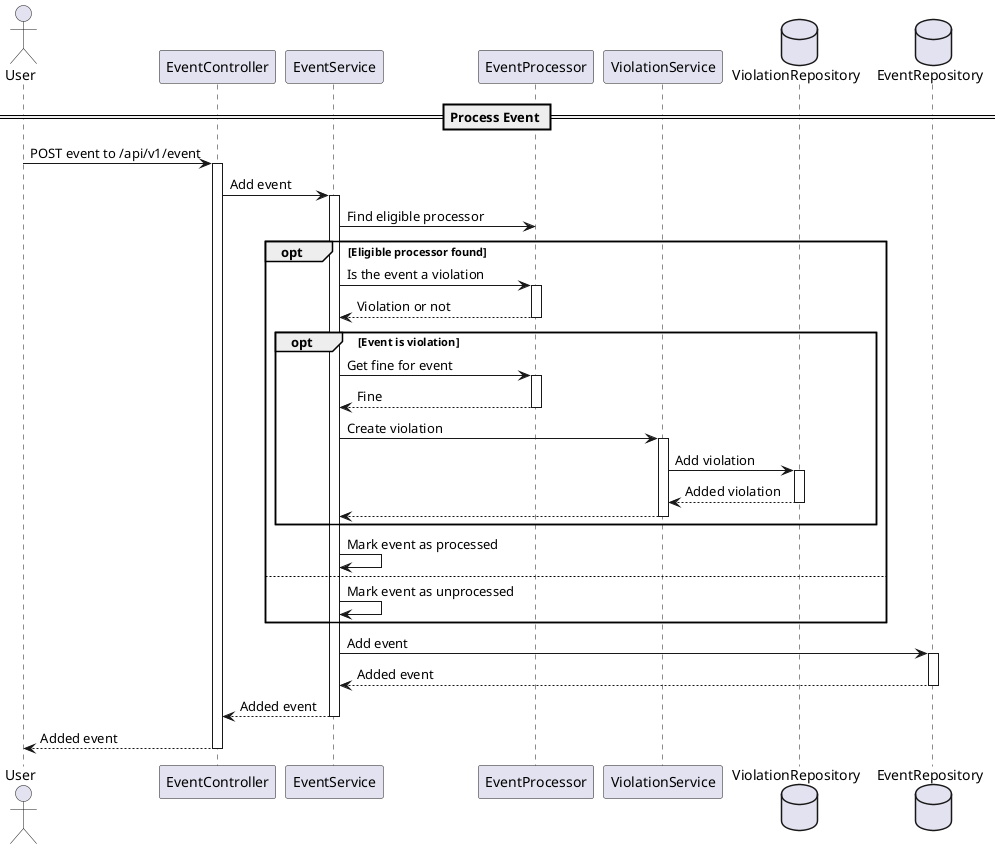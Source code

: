 @startuml
'https://plantuml.com/sequence-diagram


actor User
participant EventController
participant EventService
participant EventProcessor
participant ViolationService
database ViolationRepository
database EventRepository

== Process Event ==

User -> EventController ++ : POST event to /api/v1/event
EventController -> EventService ++ : Add event
EventService -> EventProcessor: Find eligible processor
opt Eligible processor found
EventService -> EventProcessor ++ : Is the event a violation
return Violation or not
opt Event is violation
    EventService -> EventProcessor ++ : Get fine for event
    return Fine
    EventService -> ViolationService ++ : Create violation
    ViolationService -> ViolationRepository ++ : Add violation
    return Added violation
    return
end
EventService -> EventService: Mark event as processed
else
EventService -> EventService: Mark event as unprocessed
end
EventService -> EventRepository ++ : Add event
return Added event
return Added event
return Added event

@enduml
